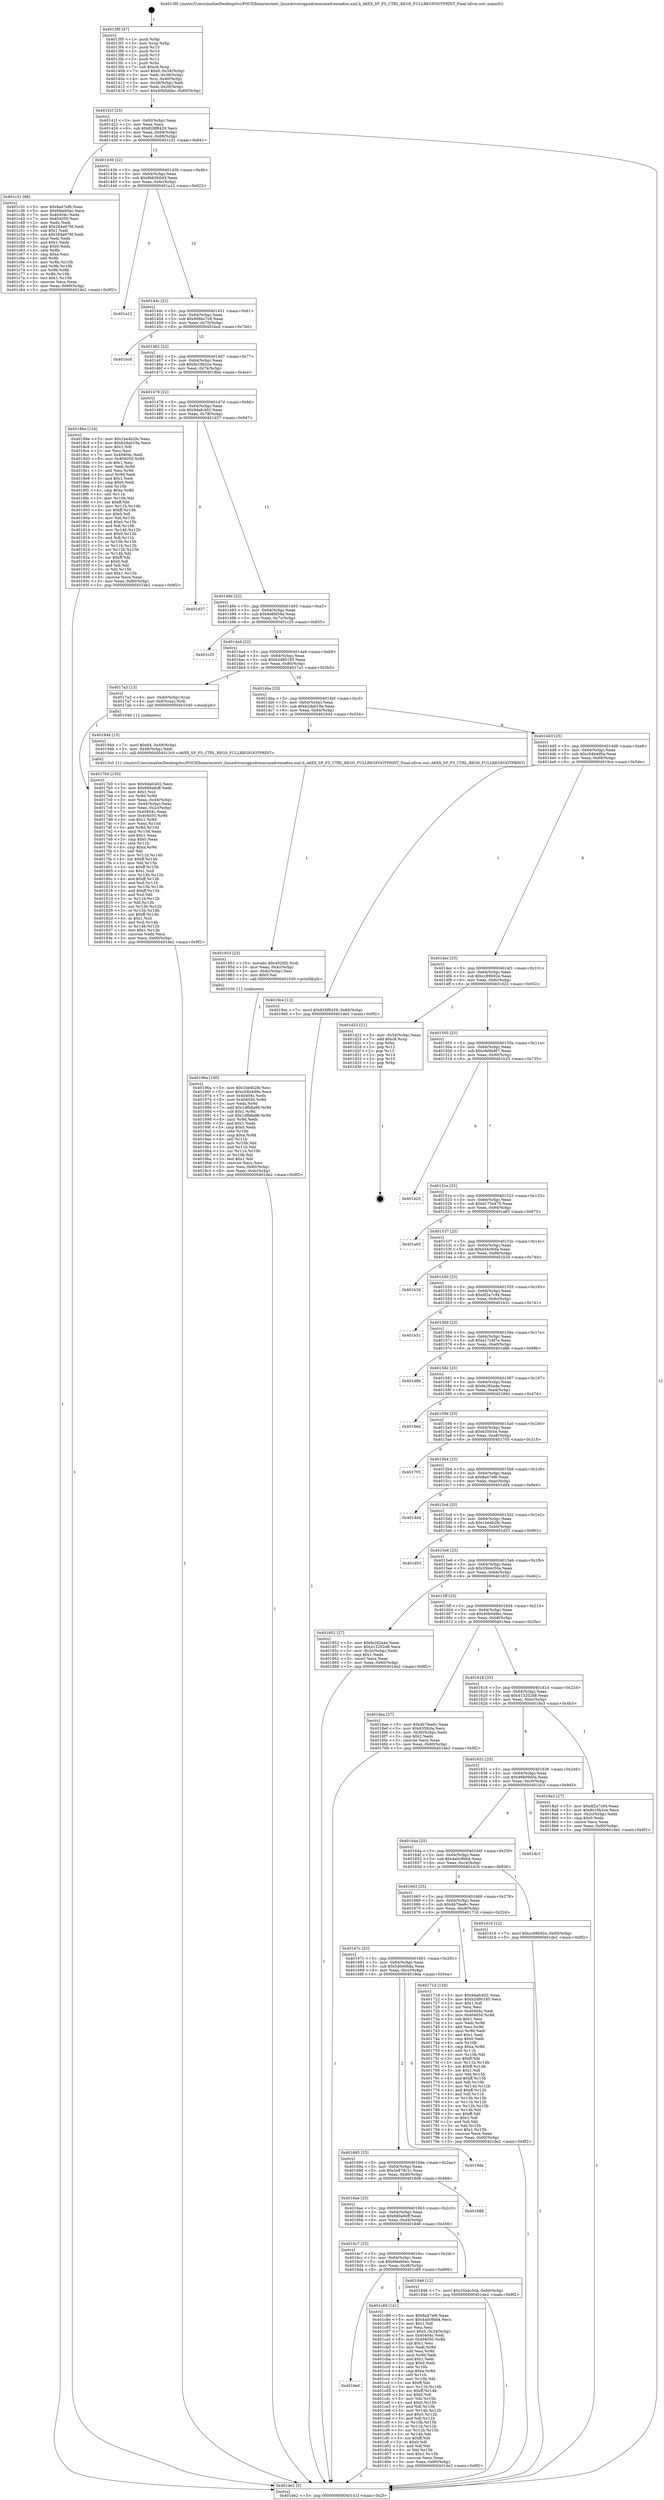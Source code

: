 digraph "0x4013f0" {
  label = "0x4013f0 (/mnt/c/Users/mathe/Desktop/tcc/POCII/binaries/extr_linuxdriversgpudrmmsmadrenoa6xx.xml.h_A6XX_SP_FS_CTRL_REG0_FULLREGFOOTPRINT_Final-ollvm.out::main(0))"
  labelloc = "t"
  node[shape=record]

  Entry [label="",width=0.3,height=0.3,shape=circle,fillcolor=black,style=filled]
  "0x40141f" [label="{
     0x40141f [23]\l
     | [instrs]\l
     &nbsp;&nbsp;0x40141f \<+3\>: mov -0x60(%rbp),%eax\l
     &nbsp;&nbsp;0x401422 \<+2\>: mov %eax,%ecx\l
     &nbsp;&nbsp;0x401424 \<+6\>: sub $0x828f8429,%ecx\l
     &nbsp;&nbsp;0x40142a \<+3\>: mov %eax,-0x64(%rbp)\l
     &nbsp;&nbsp;0x40142d \<+3\>: mov %ecx,-0x68(%rbp)\l
     &nbsp;&nbsp;0x401430 \<+6\>: je 0000000000401c31 \<main+0x841\>\l
  }"]
  "0x401c31" [label="{
     0x401c31 [88]\l
     | [instrs]\l
     &nbsp;&nbsp;0x401c31 \<+5\>: mov $0x8a47ef6,%eax\l
     &nbsp;&nbsp;0x401c36 \<+5\>: mov $0x6feeb0ec,%ecx\l
     &nbsp;&nbsp;0x401c3b \<+7\>: mov 0x40404c,%edx\l
     &nbsp;&nbsp;0x401c42 \<+7\>: mov 0x404050,%esi\l
     &nbsp;&nbsp;0x401c49 \<+2\>: mov %edx,%edi\l
     &nbsp;&nbsp;0x401c4b \<+6\>: add $0x284a67fd,%edi\l
     &nbsp;&nbsp;0x401c51 \<+3\>: sub $0x1,%edi\l
     &nbsp;&nbsp;0x401c54 \<+6\>: sub $0x284a67fd,%edi\l
     &nbsp;&nbsp;0x401c5a \<+3\>: imul %edi,%edx\l
     &nbsp;&nbsp;0x401c5d \<+3\>: and $0x1,%edx\l
     &nbsp;&nbsp;0x401c60 \<+3\>: cmp $0x0,%edx\l
     &nbsp;&nbsp;0x401c63 \<+4\>: sete %r8b\l
     &nbsp;&nbsp;0x401c67 \<+3\>: cmp $0xa,%esi\l
     &nbsp;&nbsp;0x401c6a \<+4\>: setl %r9b\l
     &nbsp;&nbsp;0x401c6e \<+3\>: mov %r8b,%r10b\l
     &nbsp;&nbsp;0x401c71 \<+3\>: and %r9b,%r10b\l
     &nbsp;&nbsp;0x401c74 \<+3\>: xor %r9b,%r8b\l
     &nbsp;&nbsp;0x401c77 \<+3\>: or %r8b,%r10b\l
     &nbsp;&nbsp;0x401c7a \<+4\>: test $0x1,%r10b\l
     &nbsp;&nbsp;0x401c7e \<+3\>: cmovne %ecx,%eax\l
     &nbsp;&nbsp;0x401c81 \<+3\>: mov %eax,-0x60(%rbp)\l
     &nbsp;&nbsp;0x401c84 \<+5\>: jmp 0000000000401de2 \<main+0x9f2\>\l
  }"]
  "0x401436" [label="{
     0x401436 [22]\l
     | [instrs]\l
     &nbsp;&nbsp;0x401436 \<+5\>: jmp 000000000040143b \<main+0x4b\>\l
     &nbsp;&nbsp;0x40143b \<+3\>: mov -0x64(%rbp),%eax\l
     &nbsp;&nbsp;0x40143e \<+5\>: sub $0x8bb5b0d3,%eax\l
     &nbsp;&nbsp;0x401443 \<+3\>: mov %eax,-0x6c(%rbp)\l
     &nbsp;&nbsp;0x401446 \<+6\>: je 0000000000401a12 \<main+0x622\>\l
  }"]
  Exit [label="",width=0.3,height=0.3,shape=circle,fillcolor=black,style=filled,peripheries=2]
  "0x401a12" [label="{
     0x401a12\l
  }", style=dashed]
  "0x40144c" [label="{
     0x40144c [22]\l
     | [instrs]\l
     &nbsp;&nbsp;0x40144c \<+5\>: jmp 0000000000401451 \<main+0x61\>\l
     &nbsp;&nbsp;0x401451 \<+3\>: mov -0x64(%rbp),%eax\l
     &nbsp;&nbsp;0x401454 \<+5\>: sub $0x906bc7c8,%eax\l
     &nbsp;&nbsp;0x401459 \<+3\>: mov %eax,-0x70(%rbp)\l
     &nbsp;&nbsp;0x40145c \<+6\>: je 0000000000401bcd \<main+0x7dd\>\l
  }"]
  "0x4016e0" [label="{
     0x4016e0\l
  }", style=dashed]
  "0x401bcd" [label="{
     0x401bcd\l
  }", style=dashed]
  "0x401462" [label="{
     0x401462 [22]\l
     | [instrs]\l
     &nbsp;&nbsp;0x401462 \<+5\>: jmp 0000000000401467 \<main+0x77\>\l
     &nbsp;&nbsp;0x401467 \<+3\>: mov -0x64(%rbp),%eax\l
     &nbsp;&nbsp;0x40146a \<+5\>: sub $0x9c19b2ce,%eax\l
     &nbsp;&nbsp;0x40146f \<+3\>: mov %eax,-0x74(%rbp)\l
     &nbsp;&nbsp;0x401472 \<+6\>: je 00000000004018be \<main+0x4ce\>\l
  }"]
  "0x401c89" [label="{
     0x401c89 [141]\l
     | [instrs]\l
     &nbsp;&nbsp;0x401c89 \<+5\>: mov $0x8a47ef6,%eax\l
     &nbsp;&nbsp;0x401c8e \<+5\>: mov $0x4a0c9bb4,%ecx\l
     &nbsp;&nbsp;0x401c93 \<+2\>: mov $0x1,%dl\l
     &nbsp;&nbsp;0x401c95 \<+2\>: xor %esi,%esi\l
     &nbsp;&nbsp;0x401c97 \<+7\>: movl $0x0,-0x34(%rbp)\l
     &nbsp;&nbsp;0x401c9e \<+7\>: mov 0x40404c,%edi\l
     &nbsp;&nbsp;0x401ca5 \<+8\>: mov 0x404050,%r8d\l
     &nbsp;&nbsp;0x401cad \<+3\>: sub $0x1,%esi\l
     &nbsp;&nbsp;0x401cb0 \<+3\>: mov %edi,%r9d\l
     &nbsp;&nbsp;0x401cb3 \<+3\>: add %esi,%r9d\l
     &nbsp;&nbsp;0x401cb6 \<+4\>: imul %r9d,%edi\l
     &nbsp;&nbsp;0x401cba \<+3\>: and $0x1,%edi\l
     &nbsp;&nbsp;0x401cbd \<+3\>: cmp $0x0,%edi\l
     &nbsp;&nbsp;0x401cc0 \<+4\>: sete %r10b\l
     &nbsp;&nbsp;0x401cc4 \<+4\>: cmp $0xa,%r8d\l
     &nbsp;&nbsp;0x401cc8 \<+4\>: setl %r11b\l
     &nbsp;&nbsp;0x401ccc \<+3\>: mov %r10b,%bl\l
     &nbsp;&nbsp;0x401ccf \<+3\>: xor $0xff,%bl\l
     &nbsp;&nbsp;0x401cd2 \<+3\>: mov %r11b,%r14b\l
     &nbsp;&nbsp;0x401cd5 \<+4\>: xor $0xff,%r14b\l
     &nbsp;&nbsp;0x401cd9 \<+3\>: xor $0x0,%dl\l
     &nbsp;&nbsp;0x401cdc \<+3\>: mov %bl,%r15b\l
     &nbsp;&nbsp;0x401cdf \<+4\>: and $0x0,%r15b\l
     &nbsp;&nbsp;0x401ce3 \<+3\>: and %dl,%r10b\l
     &nbsp;&nbsp;0x401ce6 \<+3\>: mov %r14b,%r12b\l
     &nbsp;&nbsp;0x401ce9 \<+4\>: and $0x0,%r12b\l
     &nbsp;&nbsp;0x401ced \<+3\>: and %dl,%r11b\l
     &nbsp;&nbsp;0x401cf0 \<+3\>: or %r10b,%r15b\l
     &nbsp;&nbsp;0x401cf3 \<+3\>: or %r11b,%r12b\l
     &nbsp;&nbsp;0x401cf6 \<+3\>: xor %r12b,%r15b\l
     &nbsp;&nbsp;0x401cf9 \<+3\>: or %r14b,%bl\l
     &nbsp;&nbsp;0x401cfc \<+3\>: xor $0xff,%bl\l
     &nbsp;&nbsp;0x401cff \<+3\>: or $0x0,%dl\l
     &nbsp;&nbsp;0x401d02 \<+2\>: and %dl,%bl\l
     &nbsp;&nbsp;0x401d04 \<+3\>: or %bl,%r15b\l
     &nbsp;&nbsp;0x401d07 \<+4\>: test $0x1,%r15b\l
     &nbsp;&nbsp;0x401d0b \<+3\>: cmovne %ecx,%eax\l
     &nbsp;&nbsp;0x401d0e \<+3\>: mov %eax,-0x60(%rbp)\l
     &nbsp;&nbsp;0x401d11 \<+5\>: jmp 0000000000401de2 \<main+0x9f2\>\l
  }"]
  "0x4018be" [label="{
     0x4018be [134]\l
     | [instrs]\l
     &nbsp;&nbsp;0x4018be \<+5\>: mov $0x1be4b2fe,%eax\l
     &nbsp;&nbsp;0x4018c3 \<+5\>: mov $0xb2da019a,%ecx\l
     &nbsp;&nbsp;0x4018c8 \<+2\>: mov $0x1,%dl\l
     &nbsp;&nbsp;0x4018ca \<+2\>: xor %esi,%esi\l
     &nbsp;&nbsp;0x4018cc \<+7\>: mov 0x40404c,%edi\l
     &nbsp;&nbsp;0x4018d3 \<+8\>: mov 0x404050,%r8d\l
     &nbsp;&nbsp;0x4018db \<+3\>: sub $0x1,%esi\l
     &nbsp;&nbsp;0x4018de \<+3\>: mov %edi,%r9d\l
     &nbsp;&nbsp;0x4018e1 \<+3\>: add %esi,%r9d\l
     &nbsp;&nbsp;0x4018e4 \<+4\>: imul %r9d,%edi\l
     &nbsp;&nbsp;0x4018e8 \<+3\>: and $0x1,%edi\l
     &nbsp;&nbsp;0x4018eb \<+3\>: cmp $0x0,%edi\l
     &nbsp;&nbsp;0x4018ee \<+4\>: sete %r10b\l
     &nbsp;&nbsp;0x4018f2 \<+4\>: cmp $0xa,%r8d\l
     &nbsp;&nbsp;0x4018f6 \<+4\>: setl %r11b\l
     &nbsp;&nbsp;0x4018fa \<+3\>: mov %r10b,%bl\l
     &nbsp;&nbsp;0x4018fd \<+3\>: xor $0xff,%bl\l
     &nbsp;&nbsp;0x401900 \<+3\>: mov %r11b,%r14b\l
     &nbsp;&nbsp;0x401903 \<+4\>: xor $0xff,%r14b\l
     &nbsp;&nbsp;0x401907 \<+3\>: xor $0x0,%dl\l
     &nbsp;&nbsp;0x40190a \<+3\>: mov %bl,%r15b\l
     &nbsp;&nbsp;0x40190d \<+4\>: and $0x0,%r15b\l
     &nbsp;&nbsp;0x401911 \<+3\>: and %dl,%r10b\l
     &nbsp;&nbsp;0x401914 \<+3\>: mov %r14b,%r12b\l
     &nbsp;&nbsp;0x401917 \<+4\>: and $0x0,%r12b\l
     &nbsp;&nbsp;0x40191b \<+3\>: and %dl,%r11b\l
     &nbsp;&nbsp;0x40191e \<+3\>: or %r10b,%r15b\l
     &nbsp;&nbsp;0x401921 \<+3\>: or %r11b,%r12b\l
     &nbsp;&nbsp;0x401924 \<+3\>: xor %r12b,%r15b\l
     &nbsp;&nbsp;0x401927 \<+3\>: or %r14b,%bl\l
     &nbsp;&nbsp;0x40192a \<+3\>: xor $0xff,%bl\l
     &nbsp;&nbsp;0x40192d \<+3\>: or $0x0,%dl\l
     &nbsp;&nbsp;0x401930 \<+2\>: and %dl,%bl\l
     &nbsp;&nbsp;0x401932 \<+3\>: or %bl,%r15b\l
     &nbsp;&nbsp;0x401935 \<+4\>: test $0x1,%r15b\l
     &nbsp;&nbsp;0x401939 \<+3\>: cmovne %ecx,%eax\l
     &nbsp;&nbsp;0x40193c \<+3\>: mov %eax,-0x60(%rbp)\l
     &nbsp;&nbsp;0x40193f \<+5\>: jmp 0000000000401de2 \<main+0x9f2\>\l
  }"]
  "0x401478" [label="{
     0x401478 [22]\l
     | [instrs]\l
     &nbsp;&nbsp;0x401478 \<+5\>: jmp 000000000040147d \<main+0x8d\>\l
     &nbsp;&nbsp;0x40147d \<+3\>: mov -0x64(%rbp),%eax\l
     &nbsp;&nbsp;0x401480 \<+5\>: sub $0x9dafc402,%eax\l
     &nbsp;&nbsp;0x401485 \<+3\>: mov %eax,-0x78(%rbp)\l
     &nbsp;&nbsp;0x401488 \<+6\>: je 0000000000401d37 \<main+0x947\>\l
  }"]
  "0x40196a" [label="{
     0x40196a [100]\l
     | [instrs]\l
     &nbsp;&nbsp;0x40196a \<+5\>: mov $0x1be4b2fe,%esi\l
     &nbsp;&nbsp;0x40196f \<+5\>: mov $0xc04b4d9a,%ecx\l
     &nbsp;&nbsp;0x401974 \<+7\>: mov 0x40404c,%edx\l
     &nbsp;&nbsp;0x40197b \<+8\>: mov 0x404050,%r8d\l
     &nbsp;&nbsp;0x401983 \<+3\>: mov %edx,%r9d\l
     &nbsp;&nbsp;0x401986 \<+7\>: add $0x1dfb8a86,%r9d\l
     &nbsp;&nbsp;0x40198d \<+4\>: sub $0x1,%r9d\l
     &nbsp;&nbsp;0x401991 \<+7\>: sub $0x1dfb8a86,%r9d\l
     &nbsp;&nbsp;0x401998 \<+4\>: imul %r9d,%edx\l
     &nbsp;&nbsp;0x40199c \<+3\>: and $0x1,%edx\l
     &nbsp;&nbsp;0x40199f \<+3\>: cmp $0x0,%edx\l
     &nbsp;&nbsp;0x4019a2 \<+4\>: sete %r10b\l
     &nbsp;&nbsp;0x4019a6 \<+4\>: cmp $0xa,%r8d\l
     &nbsp;&nbsp;0x4019aa \<+4\>: setl %r11b\l
     &nbsp;&nbsp;0x4019ae \<+3\>: mov %r10b,%bl\l
     &nbsp;&nbsp;0x4019b1 \<+3\>: and %r11b,%bl\l
     &nbsp;&nbsp;0x4019b4 \<+3\>: xor %r11b,%r10b\l
     &nbsp;&nbsp;0x4019b7 \<+3\>: or %r10b,%bl\l
     &nbsp;&nbsp;0x4019ba \<+3\>: test $0x1,%bl\l
     &nbsp;&nbsp;0x4019bd \<+3\>: cmovne %ecx,%esi\l
     &nbsp;&nbsp;0x4019c0 \<+3\>: mov %esi,-0x60(%rbp)\l
     &nbsp;&nbsp;0x4019c3 \<+6\>: mov %eax,-0xdc(%rbp)\l
     &nbsp;&nbsp;0x4019c9 \<+5\>: jmp 0000000000401de2 \<main+0x9f2\>\l
  }"]
  "0x401d37" [label="{
     0x401d37\l
  }", style=dashed]
  "0x40148e" [label="{
     0x40148e [22]\l
     | [instrs]\l
     &nbsp;&nbsp;0x40148e \<+5\>: jmp 0000000000401493 \<main+0xa3\>\l
     &nbsp;&nbsp;0x401493 \<+3\>: mov -0x64(%rbp),%eax\l
     &nbsp;&nbsp;0x401496 \<+5\>: sub $0x9e8fd54a,%eax\l
     &nbsp;&nbsp;0x40149b \<+3\>: mov %eax,-0x7c(%rbp)\l
     &nbsp;&nbsp;0x40149e \<+6\>: je 0000000000401c25 \<main+0x835\>\l
  }"]
  "0x401953" [label="{
     0x401953 [23]\l
     | [instrs]\l
     &nbsp;&nbsp;0x401953 \<+10\>: movabs $0x4020f2,%rdi\l
     &nbsp;&nbsp;0x40195d \<+3\>: mov %eax,-0x4c(%rbp)\l
     &nbsp;&nbsp;0x401960 \<+3\>: mov -0x4c(%rbp),%esi\l
     &nbsp;&nbsp;0x401963 \<+2\>: mov $0x0,%al\l
     &nbsp;&nbsp;0x401965 \<+5\>: call 0000000000401030 \<printf@plt\>\l
     | [calls]\l
     &nbsp;&nbsp;0x401030 \{1\} (unknown)\l
  }"]
  "0x401c25" [label="{
     0x401c25\l
  }", style=dashed]
  "0x4014a4" [label="{
     0x4014a4 [22]\l
     | [instrs]\l
     &nbsp;&nbsp;0x4014a4 \<+5\>: jmp 00000000004014a9 \<main+0xb9\>\l
     &nbsp;&nbsp;0x4014a9 \<+3\>: mov -0x64(%rbp),%eax\l
     &nbsp;&nbsp;0x4014ac \<+5\>: sub $0xb2d80185,%eax\l
     &nbsp;&nbsp;0x4014b1 \<+3\>: mov %eax,-0x80(%rbp)\l
     &nbsp;&nbsp;0x4014b4 \<+6\>: je 00000000004017a3 \<main+0x3b3\>\l
  }"]
  "0x4016c7" [label="{
     0x4016c7 [25]\l
     | [instrs]\l
     &nbsp;&nbsp;0x4016c7 \<+5\>: jmp 00000000004016cc \<main+0x2dc\>\l
     &nbsp;&nbsp;0x4016cc \<+3\>: mov -0x64(%rbp),%eax\l
     &nbsp;&nbsp;0x4016cf \<+5\>: sub $0x6feeb0ec,%eax\l
     &nbsp;&nbsp;0x4016d4 \<+6\>: mov %eax,-0xd8(%rbp)\l
     &nbsp;&nbsp;0x4016da \<+6\>: je 0000000000401c89 \<main+0x899\>\l
  }"]
  "0x4017a3" [label="{
     0x4017a3 [13]\l
     | [instrs]\l
     &nbsp;&nbsp;0x4017a3 \<+4\>: mov -0x40(%rbp),%rax\l
     &nbsp;&nbsp;0x4017a7 \<+4\>: mov 0x8(%rax),%rdi\l
     &nbsp;&nbsp;0x4017ab \<+5\>: call 0000000000401040 \<atoi@plt\>\l
     | [calls]\l
     &nbsp;&nbsp;0x401040 \{1\} (unknown)\l
  }"]
  "0x4014ba" [label="{
     0x4014ba [25]\l
     | [instrs]\l
     &nbsp;&nbsp;0x4014ba \<+5\>: jmp 00000000004014bf \<main+0xcf\>\l
     &nbsp;&nbsp;0x4014bf \<+3\>: mov -0x64(%rbp),%eax\l
     &nbsp;&nbsp;0x4014c2 \<+5\>: sub $0xb2da019a,%eax\l
     &nbsp;&nbsp;0x4014c7 \<+6\>: mov %eax,-0x84(%rbp)\l
     &nbsp;&nbsp;0x4014cd \<+6\>: je 0000000000401944 \<main+0x554\>\l
  }"]
  "0x401846" [label="{
     0x401846 [12]\l
     | [instrs]\l
     &nbsp;&nbsp;0x401846 \<+7\>: movl $0x35b4c50a,-0x60(%rbp)\l
     &nbsp;&nbsp;0x40184d \<+5\>: jmp 0000000000401de2 \<main+0x9f2\>\l
  }"]
  "0x401944" [label="{
     0x401944 [15]\l
     | [instrs]\l
     &nbsp;&nbsp;0x401944 \<+7\>: movl $0x64,-0x48(%rbp)\l
     &nbsp;&nbsp;0x40194b \<+3\>: mov -0x48(%rbp),%edi\l
     &nbsp;&nbsp;0x40194e \<+5\>: call 00000000004013c0 \<A6XX_SP_FS_CTRL_REG0_FULLREGFOOTPRINT\>\l
     | [calls]\l
     &nbsp;&nbsp;0x4013c0 \{1\} (/mnt/c/Users/mathe/Desktop/tcc/POCII/binaries/extr_linuxdriversgpudrmmsmadrenoa6xx.xml.h_A6XX_SP_FS_CTRL_REG0_FULLREGFOOTPRINT_Final-ollvm.out::A6XX_SP_FS_CTRL_REG0_FULLREGFOOTPRINT)\l
  }"]
  "0x4014d3" [label="{
     0x4014d3 [25]\l
     | [instrs]\l
     &nbsp;&nbsp;0x4014d3 \<+5\>: jmp 00000000004014d8 \<main+0xe8\>\l
     &nbsp;&nbsp;0x4014d8 \<+3\>: mov -0x64(%rbp),%eax\l
     &nbsp;&nbsp;0x4014db \<+5\>: sub $0xc04b4d9a,%eax\l
     &nbsp;&nbsp;0x4014e0 \<+6\>: mov %eax,-0x88(%rbp)\l
     &nbsp;&nbsp;0x4014e6 \<+6\>: je 00000000004019ce \<main+0x5de\>\l
  }"]
  "0x4016ae" [label="{
     0x4016ae [25]\l
     | [instrs]\l
     &nbsp;&nbsp;0x4016ae \<+5\>: jmp 00000000004016b3 \<main+0x2c3\>\l
     &nbsp;&nbsp;0x4016b3 \<+3\>: mov -0x64(%rbp),%eax\l
     &nbsp;&nbsp;0x4016b6 \<+5\>: sub $0x680a9cff,%eax\l
     &nbsp;&nbsp;0x4016bb \<+6\>: mov %eax,-0xd4(%rbp)\l
     &nbsp;&nbsp;0x4016c1 \<+6\>: je 0000000000401846 \<main+0x456\>\l
  }"]
  "0x4019ce" [label="{
     0x4019ce [12]\l
     | [instrs]\l
     &nbsp;&nbsp;0x4019ce \<+7\>: movl $0x828f8429,-0x60(%rbp)\l
     &nbsp;&nbsp;0x4019d5 \<+5\>: jmp 0000000000401de2 \<main+0x9f2\>\l
  }"]
  "0x4014ec" [label="{
     0x4014ec [25]\l
     | [instrs]\l
     &nbsp;&nbsp;0x4014ec \<+5\>: jmp 00000000004014f1 \<main+0x101\>\l
     &nbsp;&nbsp;0x4014f1 \<+3\>: mov -0x64(%rbp),%eax\l
     &nbsp;&nbsp;0x4014f4 \<+5\>: sub $0xcc89b92e,%eax\l
     &nbsp;&nbsp;0x4014f9 \<+6\>: mov %eax,-0x8c(%rbp)\l
     &nbsp;&nbsp;0x4014ff \<+6\>: je 0000000000401d22 \<main+0x932\>\l
  }"]
  "0x401888" [label="{
     0x401888\l
  }", style=dashed]
  "0x401d22" [label="{
     0x401d22 [21]\l
     | [instrs]\l
     &nbsp;&nbsp;0x401d22 \<+3\>: mov -0x34(%rbp),%eax\l
     &nbsp;&nbsp;0x401d25 \<+7\>: add $0xc8,%rsp\l
     &nbsp;&nbsp;0x401d2c \<+1\>: pop %rbx\l
     &nbsp;&nbsp;0x401d2d \<+2\>: pop %r12\l
     &nbsp;&nbsp;0x401d2f \<+2\>: pop %r13\l
     &nbsp;&nbsp;0x401d31 \<+2\>: pop %r14\l
     &nbsp;&nbsp;0x401d33 \<+2\>: pop %r15\l
     &nbsp;&nbsp;0x401d35 \<+1\>: pop %rbp\l
     &nbsp;&nbsp;0x401d36 \<+1\>: ret\l
  }"]
  "0x401505" [label="{
     0x401505 [25]\l
     | [instrs]\l
     &nbsp;&nbsp;0x401505 \<+5\>: jmp 000000000040150a \<main+0x11a\>\l
     &nbsp;&nbsp;0x40150a \<+3\>: mov -0x64(%rbp),%eax\l
     &nbsp;&nbsp;0x40150d \<+5\>: sub $0xcfe9bd67,%eax\l
     &nbsp;&nbsp;0x401512 \<+6\>: mov %eax,-0x90(%rbp)\l
     &nbsp;&nbsp;0x401518 \<+6\>: je 0000000000401b25 \<main+0x735\>\l
  }"]
  "0x401695" [label="{
     0x401695 [25]\l
     | [instrs]\l
     &nbsp;&nbsp;0x401695 \<+5\>: jmp 000000000040169a \<main+0x2aa\>\l
     &nbsp;&nbsp;0x40169a \<+3\>: mov -0x64(%rbp),%eax\l
     &nbsp;&nbsp;0x40169d \<+5\>: sub $0x5e87dc1c,%eax\l
     &nbsp;&nbsp;0x4016a2 \<+6\>: mov %eax,-0xd0(%rbp)\l
     &nbsp;&nbsp;0x4016a8 \<+6\>: je 0000000000401888 \<main+0x498\>\l
  }"]
  "0x401b25" [label="{
     0x401b25\l
  }", style=dashed]
  "0x40151e" [label="{
     0x40151e [25]\l
     | [instrs]\l
     &nbsp;&nbsp;0x40151e \<+5\>: jmp 0000000000401523 \<main+0x133\>\l
     &nbsp;&nbsp;0x401523 \<+3\>: mov -0x64(%rbp),%eax\l
     &nbsp;&nbsp;0x401526 \<+5\>: sub $0xd175e470,%eax\l
     &nbsp;&nbsp;0x40152b \<+6\>: mov %eax,-0x94(%rbp)\l
     &nbsp;&nbsp;0x401531 \<+6\>: je 0000000000401a65 \<main+0x675\>\l
  }"]
  "0x4019da" [label="{
     0x4019da\l
  }", style=dashed]
  "0x401a65" [label="{
     0x401a65\l
  }", style=dashed]
  "0x401537" [label="{
     0x401537 [25]\l
     | [instrs]\l
     &nbsp;&nbsp;0x401537 \<+5\>: jmp 000000000040153c \<main+0x14c\>\l
     &nbsp;&nbsp;0x40153c \<+3\>: mov -0x64(%rbp),%eax\l
     &nbsp;&nbsp;0x40153f \<+5\>: sub $0xd34c9cfa,%eax\l
     &nbsp;&nbsp;0x401544 \<+6\>: mov %eax,-0x98(%rbp)\l
     &nbsp;&nbsp;0x40154a \<+6\>: je 0000000000401b3d \<main+0x74d\>\l
  }"]
  "0x4017b0" [label="{
     0x4017b0 [150]\l
     | [instrs]\l
     &nbsp;&nbsp;0x4017b0 \<+5\>: mov $0x9dafc402,%ecx\l
     &nbsp;&nbsp;0x4017b5 \<+5\>: mov $0x680a9cff,%edx\l
     &nbsp;&nbsp;0x4017ba \<+3\>: mov $0x1,%sil\l
     &nbsp;&nbsp;0x4017bd \<+3\>: xor %r8d,%r8d\l
     &nbsp;&nbsp;0x4017c0 \<+3\>: mov %eax,-0x44(%rbp)\l
     &nbsp;&nbsp;0x4017c3 \<+3\>: mov -0x44(%rbp),%eax\l
     &nbsp;&nbsp;0x4017c6 \<+3\>: mov %eax,-0x2c(%rbp)\l
     &nbsp;&nbsp;0x4017c9 \<+7\>: mov 0x40404c,%eax\l
     &nbsp;&nbsp;0x4017d0 \<+8\>: mov 0x404050,%r9d\l
     &nbsp;&nbsp;0x4017d8 \<+4\>: sub $0x1,%r8d\l
     &nbsp;&nbsp;0x4017dc \<+3\>: mov %eax,%r10d\l
     &nbsp;&nbsp;0x4017df \<+3\>: add %r8d,%r10d\l
     &nbsp;&nbsp;0x4017e2 \<+4\>: imul %r10d,%eax\l
     &nbsp;&nbsp;0x4017e6 \<+3\>: and $0x1,%eax\l
     &nbsp;&nbsp;0x4017e9 \<+3\>: cmp $0x0,%eax\l
     &nbsp;&nbsp;0x4017ec \<+4\>: sete %r11b\l
     &nbsp;&nbsp;0x4017f0 \<+4\>: cmp $0xa,%r9d\l
     &nbsp;&nbsp;0x4017f4 \<+3\>: setl %bl\l
     &nbsp;&nbsp;0x4017f7 \<+3\>: mov %r11b,%r14b\l
     &nbsp;&nbsp;0x4017fa \<+4\>: xor $0xff,%r14b\l
     &nbsp;&nbsp;0x4017fe \<+3\>: mov %bl,%r15b\l
     &nbsp;&nbsp;0x401801 \<+4\>: xor $0xff,%r15b\l
     &nbsp;&nbsp;0x401805 \<+4\>: xor $0x1,%sil\l
     &nbsp;&nbsp;0x401809 \<+3\>: mov %r14b,%r12b\l
     &nbsp;&nbsp;0x40180c \<+4\>: and $0xff,%r12b\l
     &nbsp;&nbsp;0x401810 \<+3\>: and %sil,%r11b\l
     &nbsp;&nbsp;0x401813 \<+3\>: mov %r15b,%r13b\l
     &nbsp;&nbsp;0x401816 \<+4\>: and $0xff,%r13b\l
     &nbsp;&nbsp;0x40181a \<+3\>: and %sil,%bl\l
     &nbsp;&nbsp;0x40181d \<+3\>: or %r11b,%r12b\l
     &nbsp;&nbsp;0x401820 \<+3\>: or %bl,%r13b\l
     &nbsp;&nbsp;0x401823 \<+3\>: xor %r13b,%r12b\l
     &nbsp;&nbsp;0x401826 \<+3\>: or %r15b,%r14b\l
     &nbsp;&nbsp;0x401829 \<+4\>: xor $0xff,%r14b\l
     &nbsp;&nbsp;0x40182d \<+4\>: or $0x1,%sil\l
     &nbsp;&nbsp;0x401831 \<+3\>: and %sil,%r14b\l
     &nbsp;&nbsp;0x401834 \<+3\>: or %r14b,%r12b\l
     &nbsp;&nbsp;0x401837 \<+4\>: test $0x1,%r12b\l
     &nbsp;&nbsp;0x40183b \<+3\>: cmovne %edx,%ecx\l
     &nbsp;&nbsp;0x40183e \<+3\>: mov %ecx,-0x60(%rbp)\l
     &nbsp;&nbsp;0x401841 \<+5\>: jmp 0000000000401de2 \<main+0x9f2\>\l
  }"]
  "0x401b3d" [label="{
     0x401b3d\l
  }", style=dashed]
  "0x401550" [label="{
     0x401550 [25]\l
     | [instrs]\l
     &nbsp;&nbsp;0x401550 \<+5\>: jmp 0000000000401555 \<main+0x165\>\l
     &nbsp;&nbsp;0x401555 \<+3\>: mov -0x64(%rbp),%eax\l
     &nbsp;&nbsp;0x401558 \<+5\>: sub $0xdf2a7c94,%eax\l
     &nbsp;&nbsp;0x40155d \<+6\>: mov %eax,-0x9c(%rbp)\l
     &nbsp;&nbsp;0x401563 \<+6\>: je 0000000000401b31 \<main+0x741\>\l
  }"]
  "0x40167c" [label="{
     0x40167c [25]\l
     | [instrs]\l
     &nbsp;&nbsp;0x40167c \<+5\>: jmp 0000000000401681 \<main+0x291\>\l
     &nbsp;&nbsp;0x401681 \<+3\>: mov -0x64(%rbp),%eax\l
     &nbsp;&nbsp;0x401684 \<+5\>: sub $0x5d0e06da,%eax\l
     &nbsp;&nbsp;0x401689 \<+6\>: mov %eax,-0xcc(%rbp)\l
     &nbsp;&nbsp;0x40168f \<+6\>: je 00000000004019da \<main+0x5ea\>\l
  }"]
  "0x401b31" [label="{
     0x401b31\l
  }", style=dashed]
  "0x401569" [label="{
     0x401569 [25]\l
     | [instrs]\l
     &nbsp;&nbsp;0x401569 \<+5\>: jmp 000000000040156e \<main+0x17e\>\l
     &nbsp;&nbsp;0x40156e \<+3\>: mov -0x64(%rbp),%eax\l
     &nbsp;&nbsp;0x401571 \<+5\>: sub $0xe17c4f7e,%eax\l
     &nbsp;&nbsp;0x401576 \<+6\>: mov %eax,-0xa0(%rbp)\l
     &nbsp;&nbsp;0x40157c \<+6\>: je 0000000000401d8b \<main+0x99b\>\l
  }"]
  "0x40171d" [label="{
     0x40171d [134]\l
     | [instrs]\l
     &nbsp;&nbsp;0x40171d \<+5\>: mov $0x9dafc402,%eax\l
     &nbsp;&nbsp;0x401722 \<+5\>: mov $0xb2d80185,%ecx\l
     &nbsp;&nbsp;0x401727 \<+2\>: mov $0x1,%dl\l
     &nbsp;&nbsp;0x401729 \<+2\>: xor %esi,%esi\l
     &nbsp;&nbsp;0x40172b \<+7\>: mov 0x40404c,%edi\l
     &nbsp;&nbsp;0x401732 \<+8\>: mov 0x404050,%r8d\l
     &nbsp;&nbsp;0x40173a \<+3\>: sub $0x1,%esi\l
     &nbsp;&nbsp;0x40173d \<+3\>: mov %edi,%r9d\l
     &nbsp;&nbsp;0x401740 \<+3\>: add %esi,%r9d\l
     &nbsp;&nbsp;0x401743 \<+4\>: imul %r9d,%edi\l
     &nbsp;&nbsp;0x401747 \<+3\>: and $0x1,%edi\l
     &nbsp;&nbsp;0x40174a \<+3\>: cmp $0x0,%edi\l
     &nbsp;&nbsp;0x40174d \<+4\>: sete %r10b\l
     &nbsp;&nbsp;0x401751 \<+4\>: cmp $0xa,%r8d\l
     &nbsp;&nbsp;0x401755 \<+4\>: setl %r11b\l
     &nbsp;&nbsp;0x401759 \<+3\>: mov %r10b,%bl\l
     &nbsp;&nbsp;0x40175c \<+3\>: xor $0xff,%bl\l
     &nbsp;&nbsp;0x40175f \<+3\>: mov %r11b,%r14b\l
     &nbsp;&nbsp;0x401762 \<+4\>: xor $0xff,%r14b\l
     &nbsp;&nbsp;0x401766 \<+3\>: xor $0x1,%dl\l
     &nbsp;&nbsp;0x401769 \<+3\>: mov %bl,%r15b\l
     &nbsp;&nbsp;0x40176c \<+4\>: and $0xff,%r15b\l
     &nbsp;&nbsp;0x401770 \<+3\>: and %dl,%r10b\l
     &nbsp;&nbsp;0x401773 \<+3\>: mov %r14b,%r12b\l
     &nbsp;&nbsp;0x401776 \<+4\>: and $0xff,%r12b\l
     &nbsp;&nbsp;0x40177a \<+3\>: and %dl,%r11b\l
     &nbsp;&nbsp;0x40177d \<+3\>: or %r10b,%r15b\l
     &nbsp;&nbsp;0x401780 \<+3\>: or %r11b,%r12b\l
     &nbsp;&nbsp;0x401783 \<+3\>: xor %r12b,%r15b\l
     &nbsp;&nbsp;0x401786 \<+3\>: or %r14b,%bl\l
     &nbsp;&nbsp;0x401789 \<+3\>: xor $0xff,%bl\l
     &nbsp;&nbsp;0x40178c \<+3\>: or $0x1,%dl\l
     &nbsp;&nbsp;0x40178f \<+2\>: and %dl,%bl\l
     &nbsp;&nbsp;0x401791 \<+3\>: or %bl,%r15b\l
     &nbsp;&nbsp;0x401794 \<+4\>: test $0x1,%r15b\l
     &nbsp;&nbsp;0x401798 \<+3\>: cmovne %ecx,%eax\l
     &nbsp;&nbsp;0x40179b \<+3\>: mov %eax,-0x60(%rbp)\l
     &nbsp;&nbsp;0x40179e \<+5\>: jmp 0000000000401de2 \<main+0x9f2\>\l
  }"]
  "0x401d8b" [label="{
     0x401d8b\l
  }", style=dashed]
  "0x401582" [label="{
     0x401582 [25]\l
     | [instrs]\l
     &nbsp;&nbsp;0x401582 \<+5\>: jmp 0000000000401587 \<main+0x197\>\l
     &nbsp;&nbsp;0x401587 \<+3\>: mov -0x64(%rbp),%eax\l
     &nbsp;&nbsp;0x40158a \<+5\>: sub $0xfe282a4e,%eax\l
     &nbsp;&nbsp;0x40158f \<+6\>: mov %eax,-0xa4(%rbp)\l
     &nbsp;&nbsp;0x401595 \<+6\>: je 000000000040186d \<main+0x47d\>\l
  }"]
  "0x401663" [label="{
     0x401663 [25]\l
     | [instrs]\l
     &nbsp;&nbsp;0x401663 \<+5\>: jmp 0000000000401668 \<main+0x278\>\l
     &nbsp;&nbsp;0x401668 \<+3\>: mov -0x64(%rbp),%eax\l
     &nbsp;&nbsp;0x40166b \<+5\>: sub $0x4b7fea6c,%eax\l
     &nbsp;&nbsp;0x401670 \<+6\>: mov %eax,-0xc8(%rbp)\l
     &nbsp;&nbsp;0x401676 \<+6\>: je 000000000040171d \<main+0x32d\>\l
  }"]
  "0x40186d" [label="{
     0x40186d\l
  }", style=dashed]
  "0x40159b" [label="{
     0x40159b [25]\l
     | [instrs]\l
     &nbsp;&nbsp;0x40159b \<+5\>: jmp 00000000004015a0 \<main+0x1b0\>\l
     &nbsp;&nbsp;0x4015a0 \<+3\>: mov -0x64(%rbp),%eax\l
     &nbsp;&nbsp;0x4015a3 \<+5\>: sub $0x635fc0a,%eax\l
     &nbsp;&nbsp;0x4015a8 \<+6\>: mov %eax,-0xa8(%rbp)\l
     &nbsp;&nbsp;0x4015ae \<+6\>: je 0000000000401705 \<main+0x315\>\l
  }"]
  "0x401d16" [label="{
     0x401d16 [12]\l
     | [instrs]\l
     &nbsp;&nbsp;0x401d16 \<+7\>: movl $0xcc89b92e,-0x60(%rbp)\l
     &nbsp;&nbsp;0x401d1d \<+5\>: jmp 0000000000401de2 \<main+0x9f2\>\l
  }"]
  "0x401705" [label="{
     0x401705\l
  }", style=dashed]
  "0x4015b4" [label="{
     0x4015b4 [25]\l
     | [instrs]\l
     &nbsp;&nbsp;0x4015b4 \<+5\>: jmp 00000000004015b9 \<main+0x1c9\>\l
     &nbsp;&nbsp;0x4015b9 \<+3\>: mov -0x64(%rbp),%eax\l
     &nbsp;&nbsp;0x4015bc \<+5\>: sub $0x8a47ef6,%eax\l
     &nbsp;&nbsp;0x4015c1 \<+6\>: mov %eax,-0xac(%rbp)\l
     &nbsp;&nbsp;0x4015c7 \<+6\>: je 0000000000401dd4 \<main+0x9e4\>\l
  }"]
  "0x40164a" [label="{
     0x40164a [25]\l
     | [instrs]\l
     &nbsp;&nbsp;0x40164a \<+5\>: jmp 000000000040164f \<main+0x25f\>\l
     &nbsp;&nbsp;0x40164f \<+3\>: mov -0x64(%rbp),%eax\l
     &nbsp;&nbsp;0x401652 \<+5\>: sub $0x4a0c9bb4,%eax\l
     &nbsp;&nbsp;0x401657 \<+6\>: mov %eax,-0xc4(%rbp)\l
     &nbsp;&nbsp;0x40165d \<+6\>: je 0000000000401d16 \<main+0x926\>\l
  }"]
  "0x401dd4" [label="{
     0x401dd4\l
  }", style=dashed]
  "0x4015cd" [label="{
     0x4015cd [25]\l
     | [instrs]\l
     &nbsp;&nbsp;0x4015cd \<+5\>: jmp 00000000004015d2 \<main+0x1e2\>\l
     &nbsp;&nbsp;0x4015d2 \<+3\>: mov -0x64(%rbp),%eax\l
     &nbsp;&nbsp;0x4015d5 \<+5\>: sub $0x1be4b2fe,%eax\l
     &nbsp;&nbsp;0x4015da \<+6\>: mov %eax,-0xb0(%rbp)\l
     &nbsp;&nbsp;0x4015e0 \<+6\>: je 0000000000401d53 \<main+0x963\>\l
  }"]
  "0x401dc3" [label="{
     0x401dc3\l
  }", style=dashed]
  "0x401d53" [label="{
     0x401d53\l
  }", style=dashed]
  "0x4015e6" [label="{
     0x4015e6 [25]\l
     | [instrs]\l
     &nbsp;&nbsp;0x4015e6 \<+5\>: jmp 00000000004015eb \<main+0x1fb\>\l
     &nbsp;&nbsp;0x4015eb \<+3\>: mov -0x64(%rbp),%eax\l
     &nbsp;&nbsp;0x4015ee \<+5\>: sub $0x35b4c50a,%eax\l
     &nbsp;&nbsp;0x4015f3 \<+6\>: mov %eax,-0xb4(%rbp)\l
     &nbsp;&nbsp;0x4015f9 \<+6\>: je 0000000000401852 \<main+0x462\>\l
  }"]
  "0x401631" [label="{
     0x401631 [25]\l
     | [instrs]\l
     &nbsp;&nbsp;0x401631 \<+5\>: jmp 0000000000401636 \<main+0x246\>\l
     &nbsp;&nbsp;0x401636 \<+3\>: mov -0x64(%rbp),%eax\l
     &nbsp;&nbsp;0x401639 \<+5\>: sub $0x4660940a,%eax\l
     &nbsp;&nbsp;0x40163e \<+6\>: mov %eax,-0xc0(%rbp)\l
     &nbsp;&nbsp;0x401644 \<+6\>: je 0000000000401dc3 \<main+0x9d3\>\l
  }"]
  "0x401852" [label="{
     0x401852 [27]\l
     | [instrs]\l
     &nbsp;&nbsp;0x401852 \<+5\>: mov $0xfe282a4e,%eax\l
     &nbsp;&nbsp;0x401857 \<+5\>: mov $0x413202d8,%ecx\l
     &nbsp;&nbsp;0x40185c \<+3\>: mov -0x2c(%rbp),%edx\l
     &nbsp;&nbsp;0x40185f \<+3\>: cmp $0x1,%edx\l
     &nbsp;&nbsp;0x401862 \<+3\>: cmovl %ecx,%eax\l
     &nbsp;&nbsp;0x401865 \<+3\>: mov %eax,-0x60(%rbp)\l
     &nbsp;&nbsp;0x401868 \<+5\>: jmp 0000000000401de2 \<main+0x9f2\>\l
  }"]
  "0x4015ff" [label="{
     0x4015ff [25]\l
     | [instrs]\l
     &nbsp;&nbsp;0x4015ff \<+5\>: jmp 0000000000401604 \<main+0x214\>\l
     &nbsp;&nbsp;0x401604 \<+3\>: mov -0x64(%rbp),%eax\l
     &nbsp;&nbsp;0x401607 \<+5\>: sub $0x40b0ddec,%eax\l
     &nbsp;&nbsp;0x40160c \<+6\>: mov %eax,-0xb8(%rbp)\l
     &nbsp;&nbsp;0x401612 \<+6\>: je 00000000004016ea \<main+0x2fa\>\l
  }"]
  "0x4018a3" [label="{
     0x4018a3 [27]\l
     | [instrs]\l
     &nbsp;&nbsp;0x4018a3 \<+5\>: mov $0xdf2a7c94,%eax\l
     &nbsp;&nbsp;0x4018a8 \<+5\>: mov $0x9c19b2ce,%ecx\l
     &nbsp;&nbsp;0x4018ad \<+3\>: mov -0x2c(%rbp),%edx\l
     &nbsp;&nbsp;0x4018b0 \<+3\>: cmp $0x0,%edx\l
     &nbsp;&nbsp;0x4018b3 \<+3\>: cmove %ecx,%eax\l
     &nbsp;&nbsp;0x4018b6 \<+3\>: mov %eax,-0x60(%rbp)\l
     &nbsp;&nbsp;0x4018b9 \<+5\>: jmp 0000000000401de2 \<main+0x9f2\>\l
  }"]
  "0x4016ea" [label="{
     0x4016ea [27]\l
     | [instrs]\l
     &nbsp;&nbsp;0x4016ea \<+5\>: mov $0x4b7fea6c,%eax\l
     &nbsp;&nbsp;0x4016ef \<+5\>: mov $0x635fc0a,%ecx\l
     &nbsp;&nbsp;0x4016f4 \<+3\>: mov -0x30(%rbp),%edx\l
     &nbsp;&nbsp;0x4016f7 \<+3\>: cmp $0x2,%edx\l
     &nbsp;&nbsp;0x4016fa \<+3\>: cmovne %ecx,%eax\l
     &nbsp;&nbsp;0x4016fd \<+3\>: mov %eax,-0x60(%rbp)\l
     &nbsp;&nbsp;0x401700 \<+5\>: jmp 0000000000401de2 \<main+0x9f2\>\l
  }"]
  "0x401618" [label="{
     0x401618 [25]\l
     | [instrs]\l
     &nbsp;&nbsp;0x401618 \<+5\>: jmp 000000000040161d \<main+0x22d\>\l
     &nbsp;&nbsp;0x40161d \<+3\>: mov -0x64(%rbp),%eax\l
     &nbsp;&nbsp;0x401620 \<+5\>: sub $0x413202d8,%eax\l
     &nbsp;&nbsp;0x401625 \<+6\>: mov %eax,-0xbc(%rbp)\l
     &nbsp;&nbsp;0x40162b \<+6\>: je 00000000004018a3 \<main+0x4b3\>\l
  }"]
  "0x401de2" [label="{
     0x401de2 [5]\l
     | [instrs]\l
     &nbsp;&nbsp;0x401de2 \<+5\>: jmp 000000000040141f \<main+0x2f\>\l
  }"]
  "0x4013f0" [label="{
     0x4013f0 [47]\l
     | [instrs]\l
     &nbsp;&nbsp;0x4013f0 \<+1\>: push %rbp\l
     &nbsp;&nbsp;0x4013f1 \<+3\>: mov %rsp,%rbp\l
     &nbsp;&nbsp;0x4013f4 \<+2\>: push %r15\l
     &nbsp;&nbsp;0x4013f6 \<+2\>: push %r14\l
     &nbsp;&nbsp;0x4013f8 \<+2\>: push %r13\l
     &nbsp;&nbsp;0x4013fa \<+2\>: push %r12\l
     &nbsp;&nbsp;0x4013fc \<+1\>: push %rbx\l
     &nbsp;&nbsp;0x4013fd \<+7\>: sub $0xc8,%rsp\l
     &nbsp;&nbsp;0x401404 \<+7\>: movl $0x0,-0x34(%rbp)\l
     &nbsp;&nbsp;0x40140b \<+3\>: mov %edi,-0x38(%rbp)\l
     &nbsp;&nbsp;0x40140e \<+4\>: mov %rsi,-0x40(%rbp)\l
     &nbsp;&nbsp;0x401412 \<+3\>: mov -0x38(%rbp),%edi\l
     &nbsp;&nbsp;0x401415 \<+3\>: mov %edi,-0x30(%rbp)\l
     &nbsp;&nbsp;0x401418 \<+7\>: movl $0x40b0ddec,-0x60(%rbp)\l
  }"]
  Entry -> "0x4013f0" [label=" 1"]
  "0x40141f" -> "0x401c31" [label=" 1"]
  "0x40141f" -> "0x401436" [label=" 12"]
  "0x401d22" -> Exit [label=" 1"]
  "0x401436" -> "0x401a12" [label=" 0"]
  "0x401436" -> "0x40144c" [label=" 12"]
  "0x401d16" -> "0x401de2" [label=" 1"]
  "0x40144c" -> "0x401bcd" [label=" 0"]
  "0x40144c" -> "0x401462" [label=" 12"]
  "0x401c89" -> "0x401de2" [label=" 1"]
  "0x401462" -> "0x4018be" [label=" 1"]
  "0x401462" -> "0x401478" [label=" 11"]
  "0x4016c7" -> "0x4016e0" [label=" 0"]
  "0x401478" -> "0x401d37" [label=" 0"]
  "0x401478" -> "0x40148e" [label=" 11"]
  "0x4016c7" -> "0x401c89" [label=" 1"]
  "0x40148e" -> "0x401c25" [label=" 0"]
  "0x40148e" -> "0x4014a4" [label=" 11"]
  "0x401c31" -> "0x401de2" [label=" 1"]
  "0x4014a4" -> "0x4017a3" [label=" 1"]
  "0x4014a4" -> "0x4014ba" [label=" 10"]
  "0x4019ce" -> "0x401de2" [label=" 1"]
  "0x4014ba" -> "0x401944" [label=" 1"]
  "0x4014ba" -> "0x4014d3" [label=" 9"]
  "0x40196a" -> "0x401de2" [label=" 1"]
  "0x4014d3" -> "0x4019ce" [label=" 1"]
  "0x4014d3" -> "0x4014ec" [label=" 8"]
  "0x401944" -> "0x401953" [label=" 1"]
  "0x4014ec" -> "0x401d22" [label=" 1"]
  "0x4014ec" -> "0x401505" [label=" 7"]
  "0x4018be" -> "0x401de2" [label=" 1"]
  "0x401505" -> "0x401b25" [label=" 0"]
  "0x401505" -> "0x40151e" [label=" 7"]
  "0x401852" -> "0x401de2" [label=" 1"]
  "0x40151e" -> "0x401a65" [label=" 0"]
  "0x40151e" -> "0x401537" [label=" 7"]
  "0x401846" -> "0x401de2" [label=" 1"]
  "0x401537" -> "0x401b3d" [label=" 0"]
  "0x401537" -> "0x401550" [label=" 7"]
  "0x4016ae" -> "0x401846" [label=" 1"]
  "0x401550" -> "0x401b31" [label=" 0"]
  "0x401550" -> "0x401569" [label=" 7"]
  "0x401953" -> "0x40196a" [label=" 1"]
  "0x401569" -> "0x401d8b" [label=" 0"]
  "0x401569" -> "0x401582" [label=" 7"]
  "0x401695" -> "0x4016ae" [label=" 2"]
  "0x401582" -> "0x40186d" [label=" 0"]
  "0x401582" -> "0x40159b" [label=" 7"]
  "0x4018a3" -> "0x401de2" [label=" 1"]
  "0x40159b" -> "0x401705" [label=" 0"]
  "0x40159b" -> "0x4015b4" [label=" 7"]
  "0x40167c" -> "0x401695" [label=" 2"]
  "0x4015b4" -> "0x401dd4" [label=" 0"]
  "0x4015b4" -> "0x4015cd" [label=" 7"]
  "0x4016ae" -> "0x4016c7" [label=" 1"]
  "0x4015cd" -> "0x401d53" [label=" 0"]
  "0x4015cd" -> "0x4015e6" [label=" 7"]
  "0x4017b0" -> "0x401de2" [label=" 1"]
  "0x4015e6" -> "0x401852" [label=" 1"]
  "0x4015e6" -> "0x4015ff" [label=" 6"]
  "0x40171d" -> "0x401de2" [label=" 1"]
  "0x4015ff" -> "0x4016ea" [label=" 1"]
  "0x4015ff" -> "0x401618" [label=" 5"]
  "0x4016ea" -> "0x401de2" [label=" 1"]
  "0x4013f0" -> "0x40141f" [label=" 1"]
  "0x401de2" -> "0x40141f" [label=" 12"]
  "0x401663" -> "0x40167c" [label=" 2"]
  "0x401618" -> "0x4018a3" [label=" 1"]
  "0x401618" -> "0x401631" [label=" 4"]
  "0x4017a3" -> "0x4017b0" [label=" 1"]
  "0x401631" -> "0x401dc3" [label=" 0"]
  "0x401631" -> "0x40164a" [label=" 4"]
  "0x40167c" -> "0x4019da" [label=" 0"]
  "0x40164a" -> "0x401d16" [label=" 1"]
  "0x40164a" -> "0x401663" [label=" 3"]
  "0x401695" -> "0x401888" [label=" 0"]
  "0x401663" -> "0x40171d" [label=" 1"]
}
